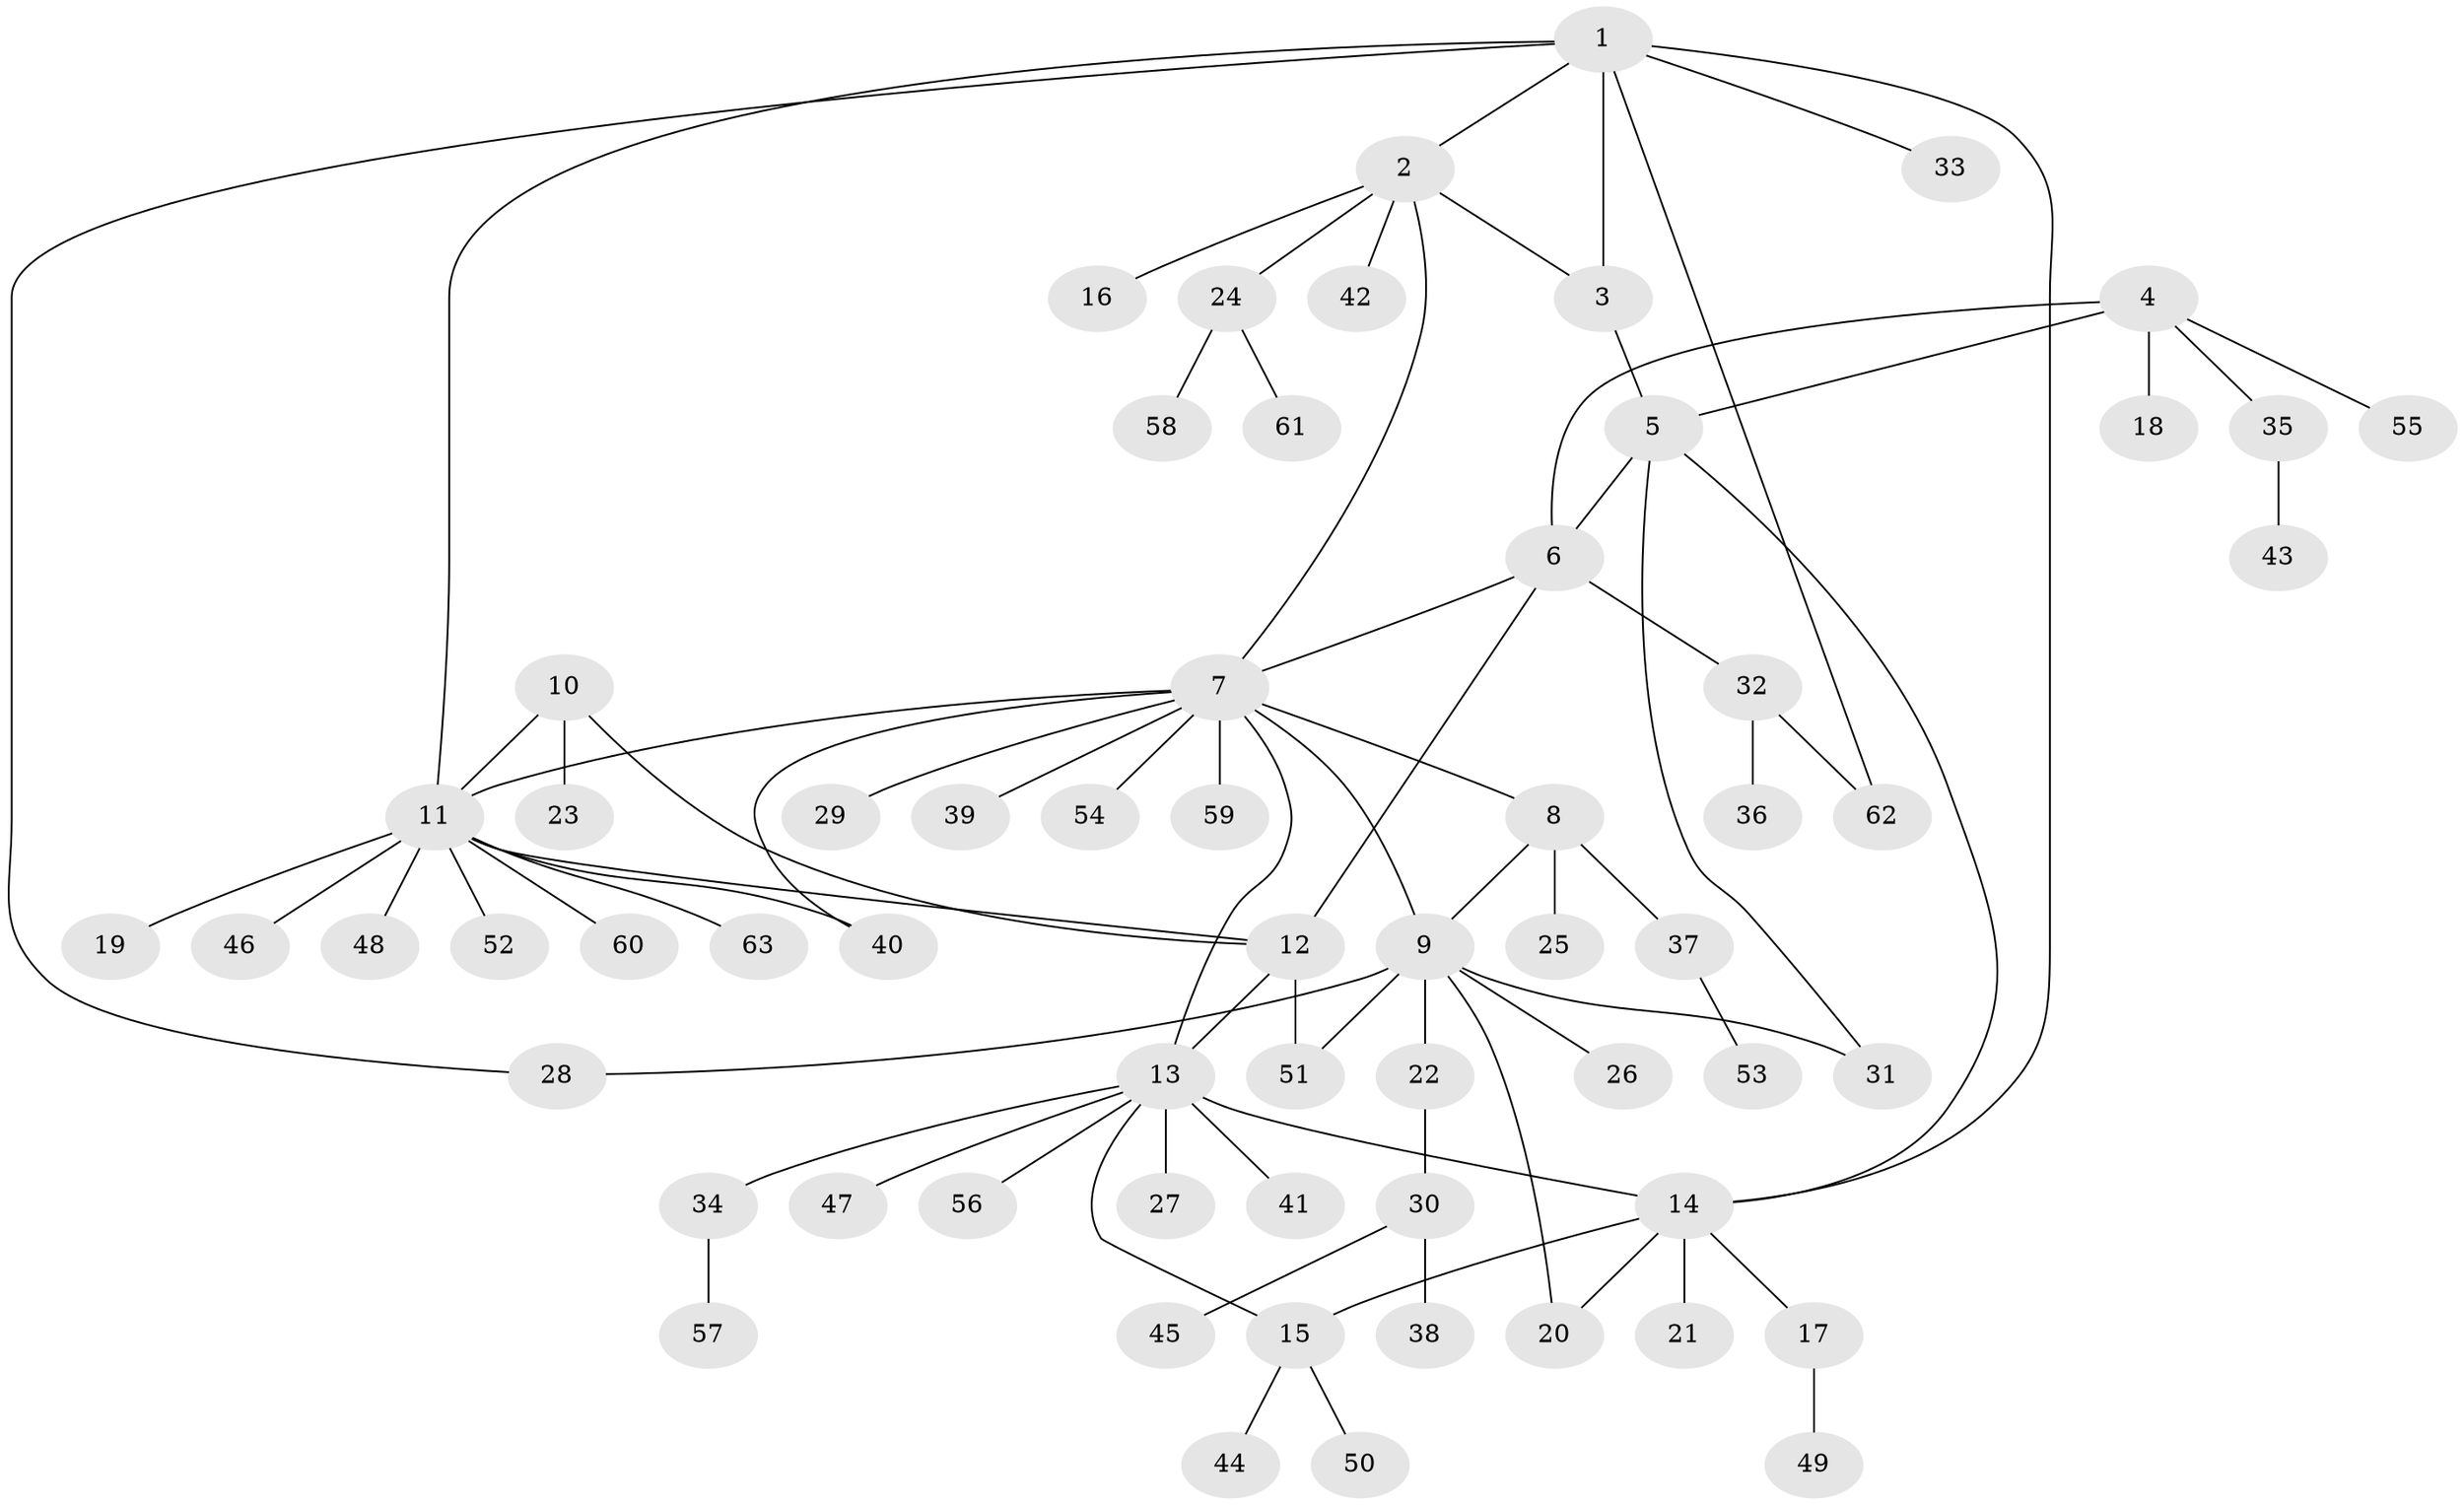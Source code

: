 // coarse degree distribution, {4: 0.03225806451612903, 5: 0.06451612903225806, 10: 0.03225806451612903, 1: 0.6774193548387096, 2: 0.0967741935483871, 11: 0.03225806451612903, 6: 0.03225806451612903, 8: 0.03225806451612903}
// Generated by graph-tools (version 1.1) at 2025/58/03/04/25 21:58:41]
// undirected, 63 vertices, 79 edges
graph export_dot {
graph [start="1"]
  node [color=gray90,style=filled];
  1;
  2;
  3;
  4;
  5;
  6;
  7;
  8;
  9;
  10;
  11;
  12;
  13;
  14;
  15;
  16;
  17;
  18;
  19;
  20;
  21;
  22;
  23;
  24;
  25;
  26;
  27;
  28;
  29;
  30;
  31;
  32;
  33;
  34;
  35;
  36;
  37;
  38;
  39;
  40;
  41;
  42;
  43;
  44;
  45;
  46;
  47;
  48;
  49;
  50;
  51;
  52;
  53;
  54;
  55;
  56;
  57;
  58;
  59;
  60;
  61;
  62;
  63;
  1 -- 2;
  1 -- 3;
  1 -- 11;
  1 -- 14;
  1 -- 28;
  1 -- 33;
  1 -- 62;
  2 -- 3;
  2 -- 7;
  2 -- 16;
  2 -- 24;
  2 -- 42;
  3 -- 5;
  4 -- 5;
  4 -- 6;
  4 -- 18;
  4 -- 35;
  4 -- 55;
  5 -- 6;
  5 -- 14;
  5 -- 31;
  6 -- 7;
  6 -- 12;
  6 -- 32;
  7 -- 8;
  7 -- 9;
  7 -- 11;
  7 -- 13;
  7 -- 29;
  7 -- 39;
  7 -- 40;
  7 -- 54;
  7 -- 59;
  8 -- 9;
  8 -- 25;
  8 -- 37;
  9 -- 20;
  9 -- 22;
  9 -- 26;
  9 -- 28;
  9 -- 31;
  9 -- 51;
  10 -- 11;
  10 -- 12;
  10 -- 23;
  11 -- 12;
  11 -- 19;
  11 -- 40;
  11 -- 46;
  11 -- 48;
  11 -- 52;
  11 -- 60;
  11 -- 63;
  12 -- 13;
  12 -- 51;
  13 -- 14;
  13 -- 15;
  13 -- 27;
  13 -- 34;
  13 -- 41;
  13 -- 47;
  13 -- 56;
  14 -- 15;
  14 -- 17;
  14 -- 20;
  14 -- 21;
  15 -- 44;
  15 -- 50;
  17 -- 49;
  22 -- 30;
  24 -- 58;
  24 -- 61;
  30 -- 38;
  30 -- 45;
  32 -- 36;
  32 -- 62;
  34 -- 57;
  35 -- 43;
  37 -- 53;
}
